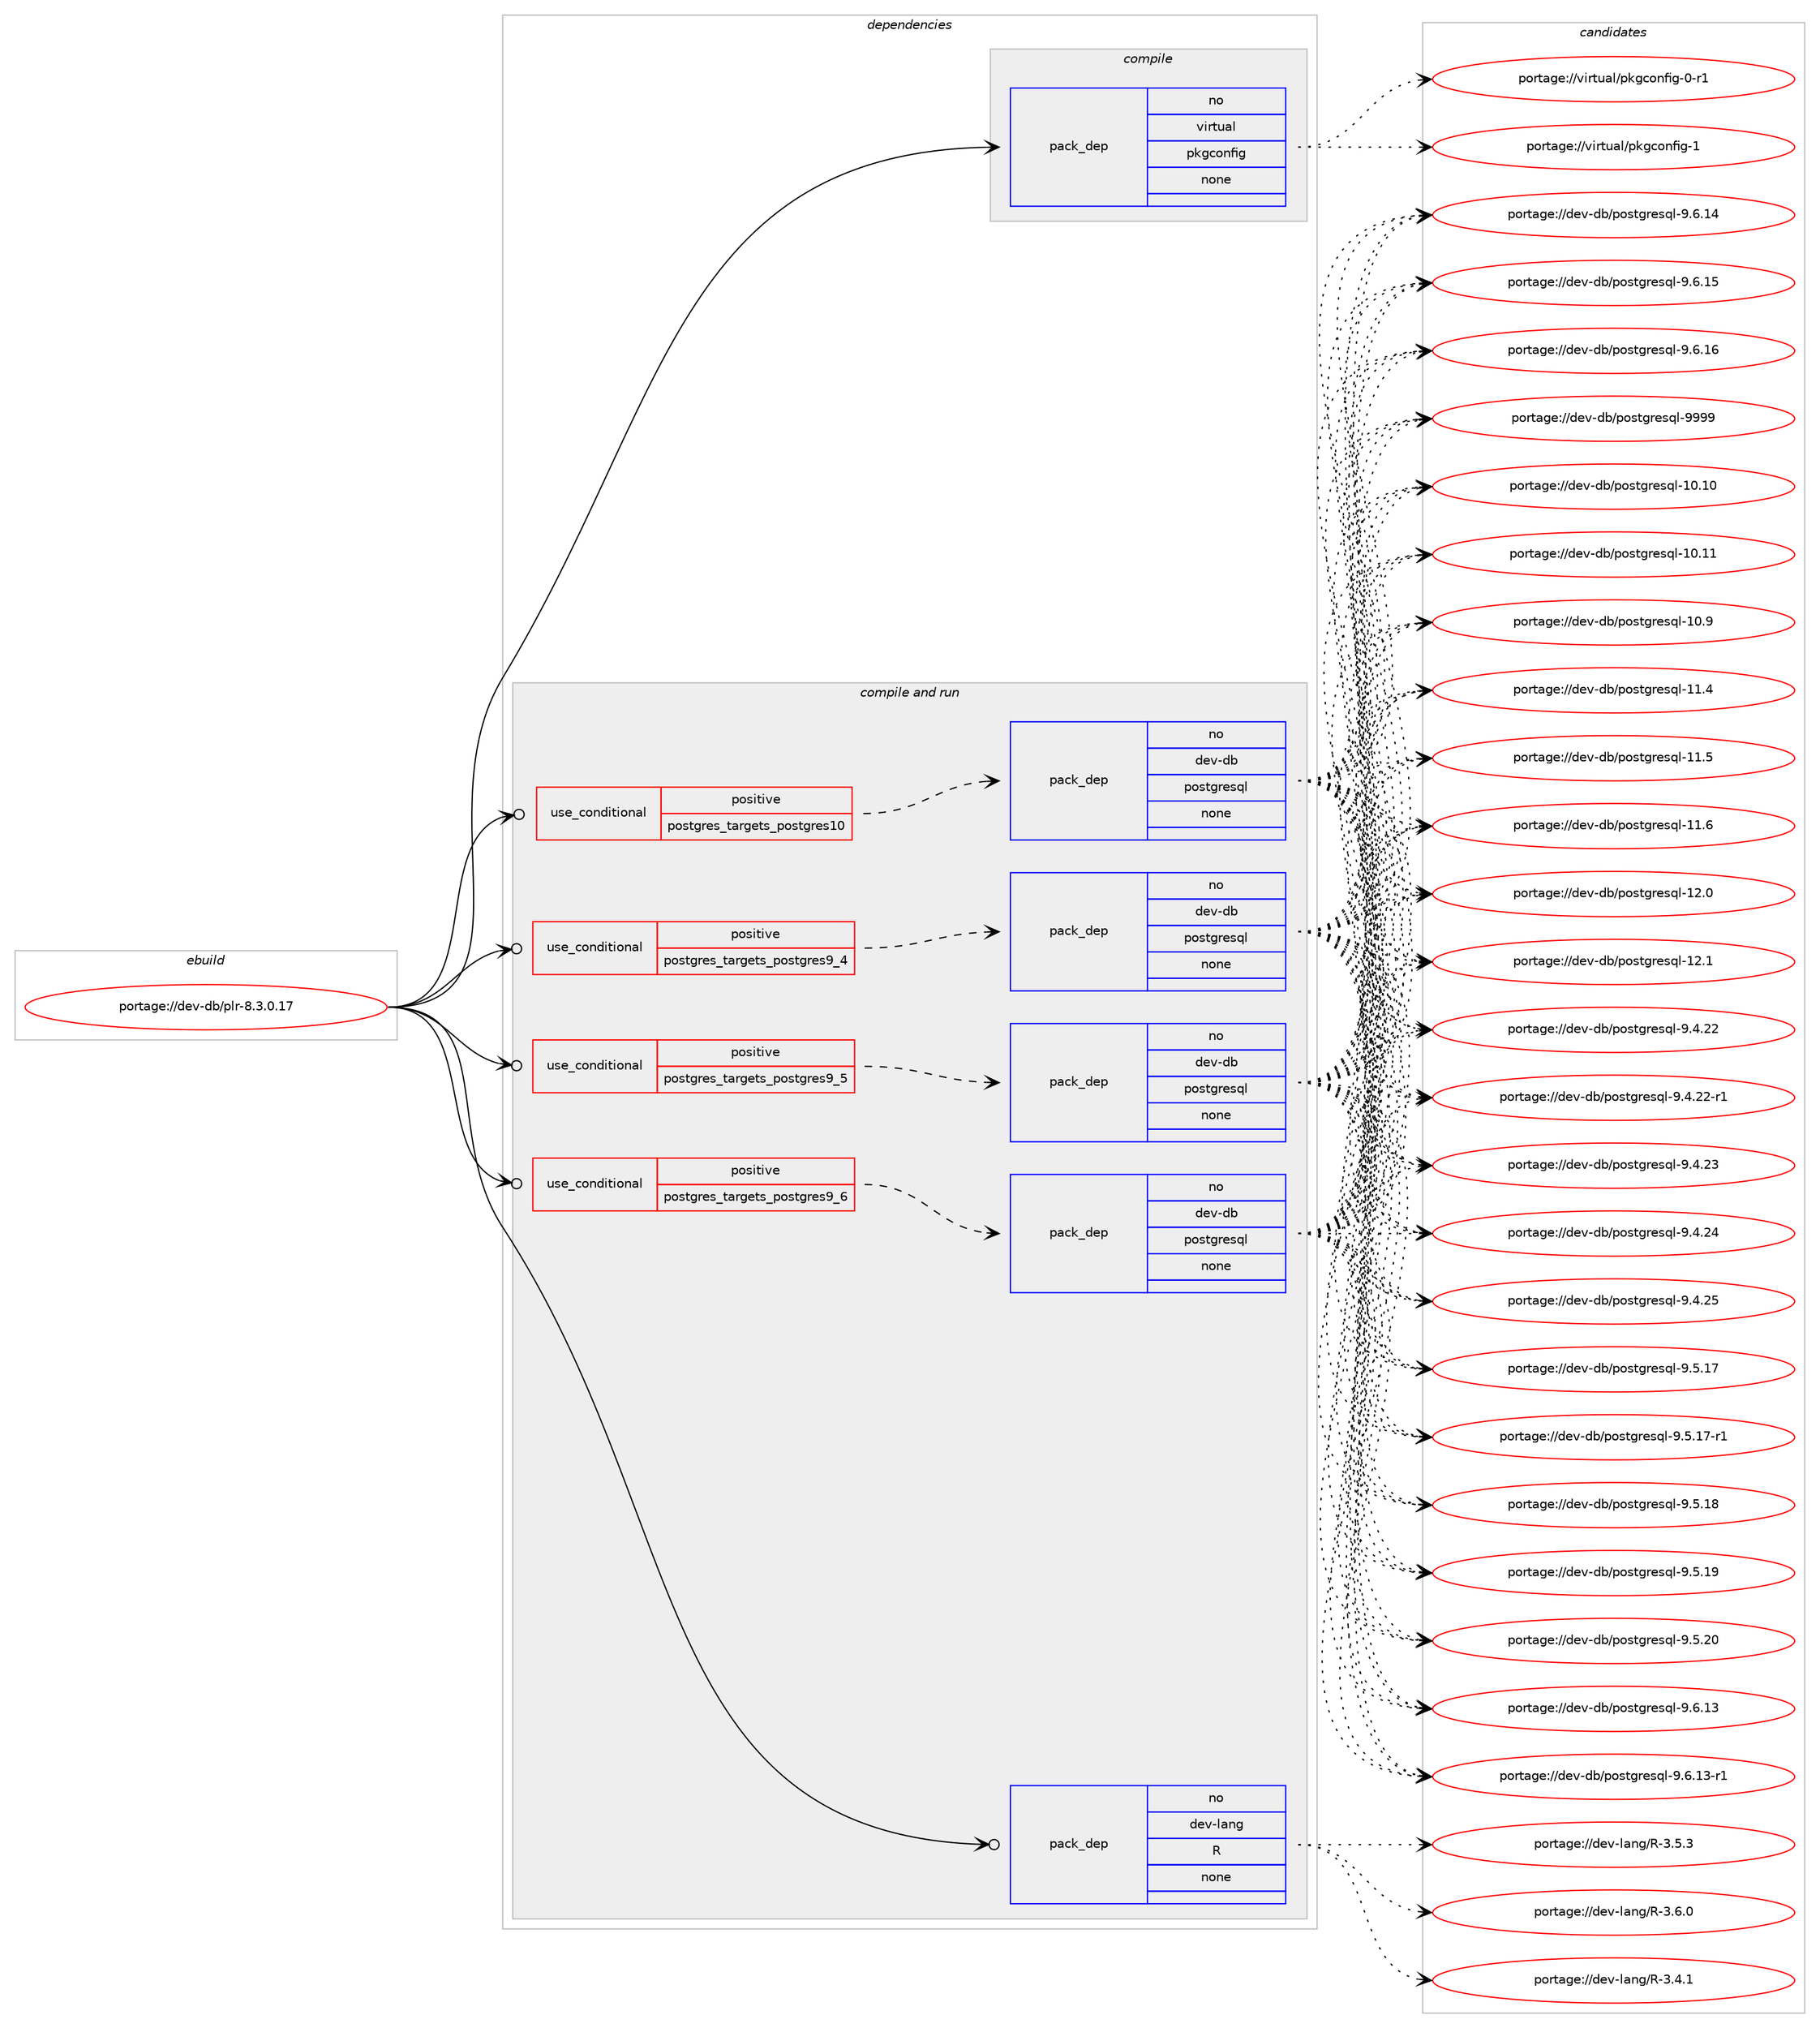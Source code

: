 digraph prolog {

# *************
# Graph options
# *************

newrank=true;
concentrate=true;
compound=true;
graph [rankdir=LR,fontname=Helvetica,fontsize=10,ranksep=1.5];#, ranksep=2.5, nodesep=0.2];
edge  [arrowhead=vee];
node  [fontname=Helvetica,fontsize=10];

# **********
# The ebuild
# **********

subgraph cluster_leftcol {
color=gray;
rank=same;
label=<<i>ebuild</i>>;
id [label="portage://dev-db/plr-8.3.0.17", color=red, width=4, href="../dev-db/plr-8.3.0.17.svg"];
}

# ****************
# The dependencies
# ****************

subgraph cluster_midcol {
color=gray;
label=<<i>dependencies</i>>;
subgraph cluster_compile {
fillcolor="#eeeeee";
style=filled;
label=<<i>compile</i>>;
subgraph pack42647 {
dependency56719 [label=<<TABLE BORDER="0" CELLBORDER="1" CELLSPACING="0" CELLPADDING="4" WIDTH="220"><TR><TD ROWSPAN="6" CELLPADDING="30">pack_dep</TD></TR><TR><TD WIDTH="110">no</TD></TR><TR><TD>virtual</TD></TR><TR><TD>pkgconfig</TD></TR><TR><TD>none</TD></TR><TR><TD></TD></TR></TABLE>>, shape=none, color=blue];
}
id:e -> dependency56719:w [weight=20,style="solid",arrowhead="vee"];
}
subgraph cluster_compileandrun {
fillcolor="#eeeeee";
style=filled;
label=<<i>compile and run</i>>;
subgraph cond12809 {
dependency56720 [label=<<TABLE BORDER="0" CELLBORDER="1" CELLSPACING="0" CELLPADDING="4"><TR><TD ROWSPAN="3" CELLPADDING="10">use_conditional</TD></TR><TR><TD>positive</TD></TR><TR><TD>postgres_targets_postgres10</TD></TR></TABLE>>, shape=none, color=red];
subgraph pack42648 {
dependency56721 [label=<<TABLE BORDER="0" CELLBORDER="1" CELLSPACING="0" CELLPADDING="4" WIDTH="220"><TR><TD ROWSPAN="6" CELLPADDING="30">pack_dep</TD></TR><TR><TD WIDTH="110">no</TD></TR><TR><TD>dev-db</TD></TR><TR><TD>postgresql</TD></TR><TR><TD>none</TD></TR><TR><TD></TD></TR></TABLE>>, shape=none, color=blue];
}
dependency56720:e -> dependency56721:w [weight=20,style="dashed",arrowhead="vee"];
}
id:e -> dependency56720:w [weight=20,style="solid",arrowhead="odotvee"];
subgraph cond12810 {
dependency56722 [label=<<TABLE BORDER="0" CELLBORDER="1" CELLSPACING="0" CELLPADDING="4"><TR><TD ROWSPAN="3" CELLPADDING="10">use_conditional</TD></TR><TR><TD>positive</TD></TR><TR><TD>postgres_targets_postgres9_4</TD></TR></TABLE>>, shape=none, color=red];
subgraph pack42649 {
dependency56723 [label=<<TABLE BORDER="0" CELLBORDER="1" CELLSPACING="0" CELLPADDING="4" WIDTH="220"><TR><TD ROWSPAN="6" CELLPADDING="30">pack_dep</TD></TR><TR><TD WIDTH="110">no</TD></TR><TR><TD>dev-db</TD></TR><TR><TD>postgresql</TD></TR><TR><TD>none</TD></TR><TR><TD></TD></TR></TABLE>>, shape=none, color=blue];
}
dependency56722:e -> dependency56723:w [weight=20,style="dashed",arrowhead="vee"];
}
id:e -> dependency56722:w [weight=20,style="solid",arrowhead="odotvee"];
subgraph cond12811 {
dependency56724 [label=<<TABLE BORDER="0" CELLBORDER="1" CELLSPACING="0" CELLPADDING="4"><TR><TD ROWSPAN="3" CELLPADDING="10">use_conditional</TD></TR><TR><TD>positive</TD></TR><TR><TD>postgres_targets_postgres9_5</TD></TR></TABLE>>, shape=none, color=red];
subgraph pack42650 {
dependency56725 [label=<<TABLE BORDER="0" CELLBORDER="1" CELLSPACING="0" CELLPADDING="4" WIDTH="220"><TR><TD ROWSPAN="6" CELLPADDING="30">pack_dep</TD></TR><TR><TD WIDTH="110">no</TD></TR><TR><TD>dev-db</TD></TR><TR><TD>postgresql</TD></TR><TR><TD>none</TD></TR><TR><TD></TD></TR></TABLE>>, shape=none, color=blue];
}
dependency56724:e -> dependency56725:w [weight=20,style="dashed",arrowhead="vee"];
}
id:e -> dependency56724:w [weight=20,style="solid",arrowhead="odotvee"];
subgraph cond12812 {
dependency56726 [label=<<TABLE BORDER="0" CELLBORDER="1" CELLSPACING="0" CELLPADDING="4"><TR><TD ROWSPAN="3" CELLPADDING="10">use_conditional</TD></TR><TR><TD>positive</TD></TR><TR><TD>postgres_targets_postgres9_6</TD></TR></TABLE>>, shape=none, color=red];
subgraph pack42651 {
dependency56727 [label=<<TABLE BORDER="0" CELLBORDER="1" CELLSPACING="0" CELLPADDING="4" WIDTH="220"><TR><TD ROWSPAN="6" CELLPADDING="30">pack_dep</TD></TR><TR><TD WIDTH="110">no</TD></TR><TR><TD>dev-db</TD></TR><TR><TD>postgresql</TD></TR><TR><TD>none</TD></TR><TR><TD></TD></TR></TABLE>>, shape=none, color=blue];
}
dependency56726:e -> dependency56727:w [weight=20,style="dashed",arrowhead="vee"];
}
id:e -> dependency56726:w [weight=20,style="solid",arrowhead="odotvee"];
subgraph pack42652 {
dependency56728 [label=<<TABLE BORDER="0" CELLBORDER="1" CELLSPACING="0" CELLPADDING="4" WIDTH="220"><TR><TD ROWSPAN="6" CELLPADDING="30">pack_dep</TD></TR><TR><TD WIDTH="110">no</TD></TR><TR><TD>dev-lang</TD></TR><TR><TD>R</TD></TR><TR><TD>none</TD></TR><TR><TD></TD></TR></TABLE>>, shape=none, color=blue];
}
id:e -> dependency56728:w [weight=20,style="solid",arrowhead="odotvee"];
}
subgraph cluster_run {
fillcolor="#eeeeee";
style=filled;
label=<<i>run</i>>;
}
}

# **************
# The candidates
# **************

subgraph cluster_choices {
rank=same;
color=gray;
label=<<i>candidates</i>>;

subgraph choice42647 {
color=black;
nodesep=1;
choiceportage11810511411611797108471121071039911111010210510345484511449 [label="portage://virtual/pkgconfig-0-r1", color=red, width=4,href="../virtual/pkgconfig-0-r1.svg"];
choiceportage1181051141161179710847112107103991111101021051034549 [label="portage://virtual/pkgconfig-1", color=red, width=4,href="../virtual/pkgconfig-1.svg"];
dependency56719:e -> choiceportage11810511411611797108471121071039911111010210510345484511449:w [style=dotted,weight="100"];
dependency56719:e -> choiceportage1181051141161179710847112107103991111101021051034549:w [style=dotted,weight="100"];
}
subgraph choice42648 {
color=black;
nodesep=1;
choiceportage100101118451009847112111115116103114101115113108454948464948 [label="portage://dev-db/postgresql-10.10", color=red, width=4,href="../dev-db/postgresql-10.10.svg"];
choiceportage100101118451009847112111115116103114101115113108454948464949 [label="portage://dev-db/postgresql-10.11", color=red, width=4,href="../dev-db/postgresql-10.11.svg"];
choiceportage1001011184510098471121111151161031141011151131084549484657 [label="portage://dev-db/postgresql-10.9", color=red, width=4,href="../dev-db/postgresql-10.9.svg"];
choiceportage1001011184510098471121111151161031141011151131084549494652 [label="portage://dev-db/postgresql-11.4", color=red, width=4,href="../dev-db/postgresql-11.4.svg"];
choiceportage1001011184510098471121111151161031141011151131084549494653 [label="portage://dev-db/postgresql-11.5", color=red, width=4,href="../dev-db/postgresql-11.5.svg"];
choiceportage1001011184510098471121111151161031141011151131084549494654 [label="portage://dev-db/postgresql-11.6", color=red, width=4,href="../dev-db/postgresql-11.6.svg"];
choiceportage1001011184510098471121111151161031141011151131084549504648 [label="portage://dev-db/postgresql-12.0", color=red, width=4,href="../dev-db/postgresql-12.0.svg"];
choiceportage1001011184510098471121111151161031141011151131084549504649 [label="portage://dev-db/postgresql-12.1", color=red, width=4,href="../dev-db/postgresql-12.1.svg"];
choiceportage10010111845100984711211111511610311410111511310845574652465050 [label="portage://dev-db/postgresql-9.4.22", color=red, width=4,href="../dev-db/postgresql-9.4.22.svg"];
choiceportage100101118451009847112111115116103114101115113108455746524650504511449 [label="portage://dev-db/postgresql-9.4.22-r1", color=red, width=4,href="../dev-db/postgresql-9.4.22-r1.svg"];
choiceportage10010111845100984711211111511610311410111511310845574652465051 [label="portage://dev-db/postgresql-9.4.23", color=red, width=4,href="../dev-db/postgresql-9.4.23.svg"];
choiceportage10010111845100984711211111511610311410111511310845574652465052 [label="portage://dev-db/postgresql-9.4.24", color=red, width=4,href="../dev-db/postgresql-9.4.24.svg"];
choiceportage10010111845100984711211111511610311410111511310845574652465053 [label="portage://dev-db/postgresql-9.4.25", color=red, width=4,href="../dev-db/postgresql-9.4.25.svg"];
choiceportage10010111845100984711211111511610311410111511310845574653464955 [label="portage://dev-db/postgresql-9.5.17", color=red, width=4,href="../dev-db/postgresql-9.5.17.svg"];
choiceportage100101118451009847112111115116103114101115113108455746534649554511449 [label="portage://dev-db/postgresql-9.5.17-r1", color=red, width=4,href="../dev-db/postgresql-9.5.17-r1.svg"];
choiceportage10010111845100984711211111511610311410111511310845574653464956 [label="portage://dev-db/postgresql-9.5.18", color=red, width=4,href="../dev-db/postgresql-9.5.18.svg"];
choiceportage10010111845100984711211111511610311410111511310845574653464957 [label="portage://dev-db/postgresql-9.5.19", color=red, width=4,href="../dev-db/postgresql-9.5.19.svg"];
choiceportage10010111845100984711211111511610311410111511310845574653465048 [label="portage://dev-db/postgresql-9.5.20", color=red, width=4,href="../dev-db/postgresql-9.5.20.svg"];
choiceportage10010111845100984711211111511610311410111511310845574654464951 [label="portage://dev-db/postgresql-9.6.13", color=red, width=4,href="../dev-db/postgresql-9.6.13.svg"];
choiceportage100101118451009847112111115116103114101115113108455746544649514511449 [label="portage://dev-db/postgresql-9.6.13-r1", color=red, width=4,href="../dev-db/postgresql-9.6.13-r1.svg"];
choiceportage10010111845100984711211111511610311410111511310845574654464952 [label="portage://dev-db/postgresql-9.6.14", color=red, width=4,href="../dev-db/postgresql-9.6.14.svg"];
choiceportage10010111845100984711211111511610311410111511310845574654464953 [label="portage://dev-db/postgresql-9.6.15", color=red, width=4,href="../dev-db/postgresql-9.6.15.svg"];
choiceportage10010111845100984711211111511610311410111511310845574654464954 [label="portage://dev-db/postgresql-9.6.16", color=red, width=4,href="../dev-db/postgresql-9.6.16.svg"];
choiceportage1001011184510098471121111151161031141011151131084557575757 [label="portage://dev-db/postgresql-9999", color=red, width=4,href="../dev-db/postgresql-9999.svg"];
dependency56721:e -> choiceportage100101118451009847112111115116103114101115113108454948464948:w [style=dotted,weight="100"];
dependency56721:e -> choiceportage100101118451009847112111115116103114101115113108454948464949:w [style=dotted,weight="100"];
dependency56721:e -> choiceportage1001011184510098471121111151161031141011151131084549484657:w [style=dotted,weight="100"];
dependency56721:e -> choiceportage1001011184510098471121111151161031141011151131084549494652:w [style=dotted,weight="100"];
dependency56721:e -> choiceportage1001011184510098471121111151161031141011151131084549494653:w [style=dotted,weight="100"];
dependency56721:e -> choiceportage1001011184510098471121111151161031141011151131084549494654:w [style=dotted,weight="100"];
dependency56721:e -> choiceportage1001011184510098471121111151161031141011151131084549504648:w [style=dotted,weight="100"];
dependency56721:e -> choiceportage1001011184510098471121111151161031141011151131084549504649:w [style=dotted,weight="100"];
dependency56721:e -> choiceportage10010111845100984711211111511610311410111511310845574652465050:w [style=dotted,weight="100"];
dependency56721:e -> choiceportage100101118451009847112111115116103114101115113108455746524650504511449:w [style=dotted,weight="100"];
dependency56721:e -> choiceportage10010111845100984711211111511610311410111511310845574652465051:w [style=dotted,weight="100"];
dependency56721:e -> choiceportage10010111845100984711211111511610311410111511310845574652465052:w [style=dotted,weight="100"];
dependency56721:e -> choiceportage10010111845100984711211111511610311410111511310845574652465053:w [style=dotted,weight="100"];
dependency56721:e -> choiceportage10010111845100984711211111511610311410111511310845574653464955:w [style=dotted,weight="100"];
dependency56721:e -> choiceportage100101118451009847112111115116103114101115113108455746534649554511449:w [style=dotted,weight="100"];
dependency56721:e -> choiceportage10010111845100984711211111511610311410111511310845574653464956:w [style=dotted,weight="100"];
dependency56721:e -> choiceportage10010111845100984711211111511610311410111511310845574653464957:w [style=dotted,weight="100"];
dependency56721:e -> choiceportage10010111845100984711211111511610311410111511310845574653465048:w [style=dotted,weight="100"];
dependency56721:e -> choiceportage10010111845100984711211111511610311410111511310845574654464951:w [style=dotted,weight="100"];
dependency56721:e -> choiceportage100101118451009847112111115116103114101115113108455746544649514511449:w [style=dotted,weight="100"];
dependency56721:e -> choiceportage10010111845100984711211111511610311410111511310845574654464952:w [style=dotted,weight="100"];
dependency56721:e -> choiceportage10010111845100984711211111511610311410111511310845574654464953:w [style=dotted,weight="100"];
dependency56721:e -> choiceportage10010111845100984711211111511610311410111511310845574654464954:w [style=dotted,weight="100"];
dependency56721:e -> choiceportage1001011184510098471121111151161031141011151131084557575757:w [style=dotted,weight="100"];
}
subgraph choice42649 {
color=black;
nodesep=1;
choiceportage100101118451009847112111115116103114101115113108454948464948 [label="portage://dev-db/postgresql-10.10", color=red, width=4,href="../dev-db/postgresql-10.10.svg"];
choiceportage100101118451009847112111115116103114101115113108454948464949 [label="portage://dev-db/postgresql-10.11", color=red, width=4,href="../dev-db/postgresql-10.11.svg"];
choiceportage1001011184510098471121111151161031141011151131084549484657 [label="portage://dev-db/postgresql-10.9", color=red, width=4,href="../dev-db/postgresql-10.9.svg"];
choiceportage1001011184510098471121111151161031141011151131084549494652 [label="portage://dev-db/postgresql-11.4", color=red, width=4,href="../dev-db/postgresql-11.4.svg"];
choiceportage1001011184510098471121111151161031141011151131084549494653 [label="portage://dev-db/postgresql-11.5", color=red, width=4,href="../dev-db/postgresql-11.5.svg"];
choiceportage1001011184510098471121111151161031141011151131084549494654 [label="portage://dev-db/postgresql-11.6", color=red, width=4,href="../dev-db/postgresql-11.6.svg"];
choiceportage1001011184510098471121111151161031141011151131084549504648 [label="portage://dev-db/postgresql-12.0", color=red, width=4,href="../dev-db/postgresql-12.0.svg"];
choiceportage1001011184510098471121111151161031141011151131084549504649 [label="portage://dev-db/postgresql-12.1", color=red, width=4,href="../dev-db/postgresql-12.1.svg"];
choiceportage10010111845100984711211111511610311410111511310845574652465050 [label="portage://dev-db/postgresql-9.4.22", color=red, width=4,href="../dev-db/postgresql-9.4.22.svg"];
choiceportage100101118451009847112111115116103114101115113108455746524650504511449 [label="portage://dev-db/postgresql-9.4.22-r1", color=red, width=4,href="../dev-db/postgresql-9.4.22-r1.svg"];
choiceportage10010111845100984711211111511610311410111511310845574652465051 [label="portage://dev-db/postgresql-9.4.23", color=red, width=4,href="../dev-db/postgresql-9.4.23.svg"];
choiceportage10010111845100984711211111511610311410111511310845574652465052 [label="portage://dev-db/postgresql-9.4.24", color=red, width=4,href="../dev-db/postgresql-9.4.24.svg"];
choiceportage10010111845100984711211111511610311410111511310845574652465053 [label="portage://dev-db/postgresql-9.4.25", color=red, width=4,href="../dev-db/postgresql-9.4.25.svg"];
choiceportage10010111845100984711211111511610311410111511310845574653464955 [label="portage://dev-db/postgresql-9.5.17", color=red, width=4,href="../dev-db/postgresql-9.5.17.svg"];
choiceportage100101118451009847112111115116103114101115113108455746534649554511449 [label="portage://dev-db/postgresql-9.5.17-r1", color=red, width=4,href="../dev-db/postgresql-9.5.17-r1.svg"];
choiceportage10010111845100984711211111511610311410111511310845574653464956 [label="portage://dev-db/postgresql-9.5.18", color=red, width=4,href="../dev-db/postgresql-9.5.18.svg"];
choiceportage10010111845100984711211111511610311410111511310845574653464957 [label="portage://dev-db/postgresql-9.5.19", color=red, width=4,href="../dev-db/postgresql-9.5.19.svg"];
choiceportage10010111845100984711211111511610311410111511310845574653465048 [label="portage://dev-db/postgresql-9.5.20", color=red, width=4,href="../dev-db/postgresql-9.5.20.svg"];
choiceportage10010111845100984711211111511610311410111511310845574654464951 [label="portage://dev-db/postgresql-9.6.13", color=red, width=4,href="../dev-db/postgresql-9.6.13.svg"];
choiceportage100101118451009847112111115116103114101115113108455746544649514511449 [label="portage://dev-db/postgresql-9.6.13-r1", color=red, width=4,href="../dev-db/postgresql-9.6.13-r1.svg"];
choiceportage10010111845100984711211111511610311410111511310845574654464952 [label="portage://dev-db/postgresql-9.6.14", color=red, width=4,href="../dev-db/postgresql-9.6.14.svg"];
choiceportage10010111845100984711211111511610311410111511310845574654464953 [label="portage://dev-db/postgresql-9.6.15", color=red, width=4,href="../dev-db/postgresql-9.6.15.svg"];
choiceportage10010111845100984711211111511610311410111511310845574654464954 [label="portage://dev-db/postgresql-9.6.16", color=red, width=4,href="../dev-db/postgresql-9.6.16.svg"];
choiceportage1001011184510098471121111151161031141011151131084557575757 [label="portage://dev-db/postgresql-9999", color=red, width=4,href="../dev-db/postgresql-9999.svg"];
dependency56723:e -> choiceportage100101118451009847112111115116103114101115113108454948464948:w [style=dotted,weight="100"];
dependency56723:e -> choiceportage100101118451009847112111115116103114101115113108454948464949:w [style=dotted,weight="100"];
dependency56723:e -> choiceportage1001011184510098471121111151161031141011151131084549484657:w [style=dotted,weight="100"];
dependency56723:e -> choiceportage1001011184510098471121111151161031141011151131084549494652:w [style=dotted,weight="100"];
dependency56723:e -> choiceportage1001011184510098471121111151161031141011151131084549494653:w [style=dotted,weight="100"];
dependency56723:e -> choiceportage1001011184510098471121111151161031141011151131084549494654:w [style=dotted,weight="100"];
dependency56723:e -> choiceportage1001011184510098471121111151161031141011151131084549504648:w [style=dotted,weight="100"];
dependency56723:e -> choiceportage1001011184510098471121111151161031141011151131084549504649:w [style=dotted,weight="100"];
dependency56723:e -> choiceportage10010111845100984711211111511610311410111511310845574652465050:w [style=dotted,weight="100"];
dependency56723:e -> choiceportage100101118451009847112111115116103114101115113108455746524650504511449:w [style=dotted,weight="100"];
dependency56723:e -> choiceportage10010111845100984711211111511610311410111511310845574652465051:w [style=dotted,weight="100"];
dependency56723:e -> choiceportage10010111845100984711211111511610311410111511310845574652465052:w [style=dotted,weight="100"];
dependency56723:e -> choiceportage10010111845100984711211111511610311410111511310845574652465053:w [style=dotted,weight="100"];
dependency56723:e -> choiceportage10010111845100984711211111511610311410111511310845574653464955:w [style=dotted,weight="100"];
dependency56723:e -> choiceportage100101118451009847112111115116103114101115113108455746534649554511449:w [style=dotted,weight="100"];
dependency56723:e -> choiceportage10010111845100984711211111511610311410111511310845574653464956:w [style=dotted,weight="100"];
dependency56723:e -> choiceportage10010111845100984711211111511610311410111511310845574653464957:w [style=dotted,weight="100"];
dependency56723:e -> choiceportage10010111845100984711211111511610311410111511310845574653465048:w [style=dotted,weight="100"];
dependency56723:e -> choiceportage10010111845100984711211111511610311410111511310845574654464951:w [style=dotted,weight="100"];
dependency56723:e -> choiceportage100101118451009847112111115116103114101115113108455746544649514511449:w [style=dotted,weight="100"];
dependency56723:e -> choiceportage10010111845100984711211111511610311410111511310845574654464952:w [style=dotted,weight="100"];
dependency56723:e -> choiceportage10010111845100984711211111511610311410111511310845574654464953:w [style=dotted,weight="100"];
dependency56723:e -> choiceportage10010111845100984711211111511610311410111511310845574654464954:w [style=dotted,weight="100"];
dependency56723:e -> choiceportage1001011184510098471121111151161031141011151131084557575757:w [style=dotted,weight="100"];
}
subgraph choice42650 {
color=black;
nodesep=1;
choiceportage100101118451009847112111115116103114101115113108454948464948 [label="portage://dev-db/postgresql-10.10", color=red, width=4,href="../dev-db/postgresql-10.10.svg"];
choiceportage100101118451009847112111115116103114101115113108454948464949 [label="portage://dev-db/postgresql-10.11", color=red, width=4,href="../dev-db/postgresql-10.11.svg"];
choiceportage1001011184510098471121111151161031141011151131084549484657 [label="portage://dev-db/postgresql-10.9", color=red, width=4,href="../dev-db/postgresql-10.9.svg"];
choiceportage1001011184510098471121111151161031141011151131084549494652 [label="portage://dev-db/postgresql-11.4", color=red, width=4,href="../dev-db/postgresql-11.4.svg"];
choiceportage1001011184510098471121111151161031141011151131084549494653 [label="portage://dev-db/postgresql-11.5", color=red, width=4,href="../dev-db/postgresql-11.5.svg"];
choiceportage1001011184510098471121111151161031141011151131084549494654 [label="portage://dev-db/postgresql-11.6", color=red, width=4,href="../dev-db/postgresql-11.6.svg"];
choiceportage1001011184510098471121111151161031141011151131084549504648 [label="portage://dev-db/postgresql-12.0", color=red, width=4,href="../dev-db/postgresql-12.0.svg"];
choiceportage1001011184510098471121111151161031141011151131084549504649 [label="portage://dev-db/postgresql-12.1", color=red, width=4,href="../dev-db/postgresql-12.1.svg"];
choiceportage10010111845100984711211111511610311410111511310845574652465050 [label="portage://dev-db/postgresql-9.4.22", color=red, width=4,href="../dev-db/postgresql-9.4.22.svg"];
choiceportage100101118451009847112111115116103114101115113108455746524650504511449 [label="portage://dev-db/postgresql-9.4.22-r1", color=red, width=4,href="../dev-db/postgresql-9.4.22-r1.svg"];
choiceportage10010111845100984711211111511610311410111511310845574652465051 [label="portage://dev-db/postgresql-9.4.23", color=red, width=4,href="../dev-db/postgresql-9.4.23.svg"];
choiceportage10010111845100984711211111511610311410111511310845574652465052 [label="portage://dev-db/postgresql-9.4.24", color=red, width=4,href="../dev-db/postgresql-9.4.24.svg"];
choiceportage10010111845100984711211111511610311410111511310845574652465053 [label="portage://dev-db/postgresql-9.4.25", color=red, width=4,href="../dev-db/postgresql-9.4.25.svg"];
choiceportage10010111845100984711211111511610311410111511310845574653464955 [label="portage://dev-db/postgresql-9.5.17", color=red, width=4,href="../dev-db/postgresql-9.5.17.svg"];
choiceportage100101118451009847112111115116103114101115113108455746534649554511449 [label="portage://dev-db/postgresql-9.5.17-r1", color=red, width=4,href="../dev-db/postgresql-9.5.17-r1.svg"];
choiceportage10010111845100984711211111511610311410111511310845574653464956 [label="portage://dev-db/postgresql-9.5.18", color=red, width=4,href="../dev-db/postgresql-9.5.18.svg"];
choiceportage10010111845100984711211111511610311410111511310845574653464957 [label="portage://dev-db/postgresql-9.5.19", color=red, width=4,href="../dev-db/postgresql-9.5.19.svg"];
choiceportage10010111845100984711211111511610311410111511310845574653465048 [label="portage://dev-db/postgresql-9.5.20", color=red, width=4,href="../dev-db/postgresql-9.5.20.svg"];
choiceportage10010111845100984711211111511610311410111511310845574654464951 [label="portage://dev-db/postgresql-9.6.13", color=red, width=4,href="../dev-db/postgresql-9.6.13.svg"];
choiceportage100101118451009847112111115116103114101115113108455746544649514511449 [label="portage://dev-db/postgresql-9.6.13-r1", color=red, width=4,href="../dev-db/postgresql-9.6.13-r1.svg"];
choiceportage10010111845100984711211111511610311410111511310845574654464952 [label="portage://dev-db/postgresql-9.6.14", color=red, width=4,href="../dev-db/postgresql-9.6.14.svg"];
choiceportage10010111845100984711211111511610311410111511310845574654464953 [label="portage://dev-db/postgresql-9.6.15", color=red, width=4,href="../dev-db/postgresql-9.6.15.svg"];
choiceportage10010111845100984711211111511610311410111511310845574654464954 [label="portage://dev-db/postgresql-9.6.16", color=red, width=4,href="../dev-db/postgresql-9.6.16.svg"];
choiceportage1001011184510098471121111151161031141011151131084557575757 [label="portage://dev-db/postgresql-9999", color=red, width=4,href="../dev-db/postgresql-9999.svg"];
dependency56725:e -> choiceportage100101118451009847112111115116103114101115113108454948464948:w [style=dotted,weight="100"];
dependency56725:e -> choiceportage100101118451009847112111115116103114101115113108454948464949:w [style=dotted,weight="100"];
dependency56725:e -> choiceportage1001011184510098471121111151161031141011151131084549484657:w [style=dotted,weight="100"];
dependency56725:e -> choiceportage1001011184510098471121111151161031141011151131084549494652:w [style=dotted,weight="100"];
dependency56725:e -> choiceportage1001011184510098471121111151161031141011151131084549494653:w [style=dotted,weight="100"];
dependency56725:e -> choiceportage1001011184510098471121111151161031141011151131084549494654:w [style=dotted,weight="100"];
dependency56725:e -> choiceportage1001011184510098471121111151161031141011151131084549504648:w [style=dotted,weight="100"];
dependency56725:e -> choiceportage1001011184510098471121111151161031141011151131084549504649:w [style=dotted,weight="100"];
dependency56725:e -> choiceportage10010111845100984711211111511610311410111511310845574652465050:w [style=dotted,weight="100"];
dependency56725:e -> choiceportage100101118451009847112111115116103114101115113108455746524650504511449:w [style=dotted,weight="100"];
dependency56725:e -> choiceportage10010111845100984711211111511610311410111511310845574652465051:w [style=dotted,weight="100"];
dependency56725:e -> choiceportage10010111845100984711211111511610311410111511310845574652465052:w [style=dotted,weight="100"];
dependency56725:e -> choiceportage10010111845100984711211111511610311410111511310845574652465053:w [style=dotted,weight="100"];
dependency56725:e -> choiceportage10010111845100984711211111511610311410111511310845574653464955:w [style=dotted,weight="100"];
dependency56725:e -> choiceportage100101118451009847112111115116103114101115113108455746534649554511449:w [style=dotted,weight="100"];
dependency56725:e -> choiceportage10010111845100984711211111511610311410111511310845574653464956:w [style=dotted,weight="100"];
dependency56725:e -> choiceportage10010111845100984711211111511610311410111511310845574653464957:w [style=dotted,weight="100"];
dependency56725:e -> choiceportage10010111845100984711211111511610311410111511310845574653465048:w [style=dotted,weight="100"];
dependency56725:e -> choiceportage10010111845100984711211111511610311410111511310845574654464951:w [style=dotted,weight="100"];
dependency56725:e -> choiceportage100101118451009847112111115116103114101115113108455746544649514511449:w [style=dotted,weight="100"];
dependency56725:e -> choiceportage10010111845100984711211111511610311410111511310845574654464952:w [style=dotted,weight="100"];
dependency56725:e -> choiceportage10010111845100984711211111511610311410111511310845574654464953:w [style=dotted,weight="100"];
dependency56725:e -> choiceportage10010111845100984711211111511610311410111511310845574654464954:w [style=dotted,weight="100"];
dependency56725:e -> choiceportage1001011184510098471121111151161031141011151131084557575757:w [style=dotted,weight="100"];
}
subgraph choice42651 {
color=black;
nodesep=1;
choiceportage100101118451009847112111115116103114101115113108454948464948 [label="portage://dev-db/postgresql-10.10", color=red, width=4,href="../dev-db/postgresql-10.10.svg"];
choiceportage100101118451009847112111115116103114101115113108454948464949 [label="portage://dev-db/postgresql-10.11", color=red, width=4,href="../dev-db/postgresql-10.11.svg"];
choiceportage1001011184510098471121111151161031141011151131084549484657 [label="portage://dev-db/postgresql-10.9", color=red, width=4,href="../dev-db/postgresql-10.9.svg"];
choiceportage1001011184510098471121111151161031141011151131084549494652 [label="portage://dev-db/postgresql-11.4", color=red, width=4,href="../dev-db/postgresql-11.4.svg"];
choiceportage1001011184510098471121111151161031141011151131084549494653 [label="portage://dev-db/postgresql-11.5", color=red, width=4,href="../dev-db/postgresql-11.5.svg"];
choiceportage1001011184510098471121111151161031141011151131084549494654 [label="portage://dev-db/postgresql-11.6", color=red, width=4,href="../dev-db/postgresql-11.6.svg"];
choiceportage1001011184510098471121111151161031141011151131084549504648 [label="portage://dev-db/postgresql-12.0", color=red, width=4,href="../dev-db/postgresql-12.0.svg"];
choiceportage1001011184510098471121111151161031141011151131084549504649 [label="portage://dev-db/postgresql-12.1", color=red, width=4,href="../dev-db/postgresql-12.1.svg"];
choiceportage10010111845100984711211111511610311410111511310845574652465050 [label="portage://dev-db/postgresql-9.4.22", color=red, width=4,href="../dev-db/postgresql-9.4.22.svg"];
choiceportage100101118451009847112111115116103114101115113108455746524650504511449 [label="portage://dev-db/postgresql-9.4.22-r1", color=red, width=4,href="../dev-db/postgresql-9.4.22-r1.svg"];
choiceportage10010111845100984711211111511610311410111511310845574652465051 [label="portage://dev-db/postgresql-9.4.23", color=red, width=4,href="../dev-db/postgresql-9.4.23.svg"];
choiceportage10010111845100984711211111511610311410111511310845574652465052 [label="portage://dev-db/postgresql-9.4.24", color=red, width=4,href="../dev-db/postgresql-9.4.24.svg"];
choiceportage10010111845100984711211111511610311410111511310845574652465053 [label="portage://dev-db/postgresql-9.4.25", color=red, width=4,href="../dev-db/postgresql-9.4.25.svg"];
choiceportage10010111845100984711211111511610311410111511310845574653464955 [label="portage://dev-db/postgresql-9.5.17", color=red, width=4,href="../dev-db/postgresql-9.5.17.svg"];
choiceportage100101118451009847112111115116103114101115113108455746534649554511449 [label="portage://dev-db/postgresql-9.5.17-r1", color=red, width=4,href="../dev-db/postgresql-9.5.17-r1.svg"];
choiceportage10010111845100984711211111511610311410111511310845574653464956 [label="portage://dev-db/postgresql-9.5.18", color=red, width=4,href="../dev-db/postgresql-9.5.18.svg"];
choiceportage10010111845100984711211111511610311410111511310845574653464957 [label="portage://dev-db/postgresql-9.5.19", color=red, width=4,href="../dev-db/postgresql-9.5.19.svg"];
choiceportage10010111845100984711211111511610311410111511310845574653465048 [label="portage://dev-db/postgresql-9.5.20", color=red, width=4,href="../dev-db/postgresql-9.5.20.svg"];
choiceportage10010111845100984711211111511610311410111511310845574654464951 [label="portage://dev-db/postgresql-9.6.13", color=red, width=4,href="../dev-db/postgresql-9.6.13.svg"];
choiceportage100101118451009847112111115116103114101115113108455746544649514511449 [label="portage://dev-db/postgresql-9.6.13-r1", color=red, width=4,href="../dev-db/postgresql-9.6.13-r1.svg"];
choiceportage10010111845100984711211111511610311410111511310845574654464952 [label="portage://dev-db/postgresql-9.6.14", color=red, width=4,href="../dev-db/postgresql-9.6.14.svg"];
choiceportage10010111845100984711211111511610311410111511310845574654464953 [label="portage://dev-db/postgresql-9.6.15", color=red, width=4,href="../dev-db/postgresql-9.6.15.svg"];
choiceportage10010111845100984711211111511610311410111511310845574654464954 [label="portage://dev-db/postgresql-9.6.16", color=red, width=4,href="../dev-db/postgresql-9.6.16.svg"];
choiceportage1001011184510098471121111151161031141011151131084557575757 [label="portage://dev-db/postgresql-9999", color=red, width=4,href="../dev-db/postgresql-9999.svg"];
dependency56727:e -> choiceportage100101118451009847112111115116103114101115113108454948464948:w [style=dotted,weight="100"];
dependency56727:e -> choiceportage100101118451009847112111115116103114101115113108454948464949:w [style=dotted,weight="100"];
dependency56727:e -> choiceportage1001011184510098471121111151161031141011151131084549484657:w [style=dotted,weight="100"];
dependency56727:e -> choiceportage1001011184510098471121111151161031141011151131084549494652:w [style=dotted,weight="100"];
dependency56727:e -> choiceportage1001011184510098471121111151161031141011151131084549494653:w [style=dotted,weight="100"];
dependency56727:e -> choiceportage1001011184510098471121111151161031141011151131084549494654:w [style=dotted,weight="100"];
dependency56727:e -> choiceportage1001011184510098471121111151161031141011151131084549504648:w [style=dotted,weight="100"];
dependency56727:e -> choiceportage1001011184510098471121111151161031141011151131084549504649:w [style=dotted,weight="100"];
dependency56727:e -> choiceportage10010111845100984711211111511610311410111511310845574652465050:w [style=dotted,weight="100"];
dependency56727:e -> choiceportage100101118451009847112111115116103114101115113108455746524650504511449:w [style=dotted,weight="100"];
dependency56727:e -> choiceportage10010111845100984711211111511610311410111511310845574652465051:w [style=dotted,weight="100"];
dependency56727:e -> choiceportage10010111845100984711211111511610311410111511310845574652465052:w [style=dotted,weight="100"];
dependency56727:e -> choiceportage10010111845100984711211111511610311410111511310845574652465053:w [style=dotted,weight="100"];
dependency56727:e -> choiceportage10010111845100984711211111511610311410111511310845574653464955:w [style=dotted,weight="100"];
dependency56727:e -> choiceportage100101118451009847112111115116103114101115113108455746534649554511449:w [style=dotted,weight="100"];
dependency56727:e -> choiceportage10010111845100984711211111511610311410111511310845574653464956:w [style=dotted,weight="100"];
dependency56727:e -> choiceportage10010111845100984711211111511610311410111511310845574653464957:w [style=dotted,weight="100"];
dependency56727:e -> choiceportage10010111845100984711211111511610311410111511310845574653465048:w [style=dotted,weight="100"];
dependency56727:e -> choiceportage10010111845100984711211111511610311410111511310845574654464951:w [style=dotted,weight="100"];
dependency56727:e -> choiceportage100101118451009847112111115116103114101115113108455746544649514511449:w [style=dotted,weight="100"];
dependency56727:e -> choiceportage10010111845100984711211111511610311410111511310845574654464952:w [style=dotted,weight="100"];
dependency56727:e -> choiceportage10010111845100984711211111511610311410111511310845574654464953:w [style=dotted,weight="100"];
dependency56727:e -> choiceportage10010111845100984711211111511610311410111511310845574654464954:w [style=dotted,weight="100"];
dependency56727:e -> choiceportage1001011184510098471121111151161031141011151131084557575757:w [style=dotted,weight="100"];
}
subgraph choice42652 {
color=black;
nodesep=1;
choiceportage10010111845108971101034782455146524649 [label="portage://dev-lang/R-3.4.1", color=red, width=4,href="../dev-lang/R-3.4.1.svg"];
choiceportage10010111845108971101034782455146534651 [label="portage://dev-lang/R-3.5.3", color=red, width=4,href="../dev-lang/R-3.5.3.svg"];
choiceportage10010111845108971101034782455146544648 [label="portage://dev-lang/R-3.6.0", color=red, width=4,href="../dev-lang/R-3.6.0.svg"];
dependency56728:e -> choiceportage10010111845108971101034782455146524649:w [style=dotted,weight="100"];
dependency56728:e -> choiceportage10010111845108971101034782455146534651:w [style=dotted,weight="100"];
dependency56728:e -> choiceportage10010111845108971101034782455146544648:w [style=dotted,weight="100"];
}
}

}
